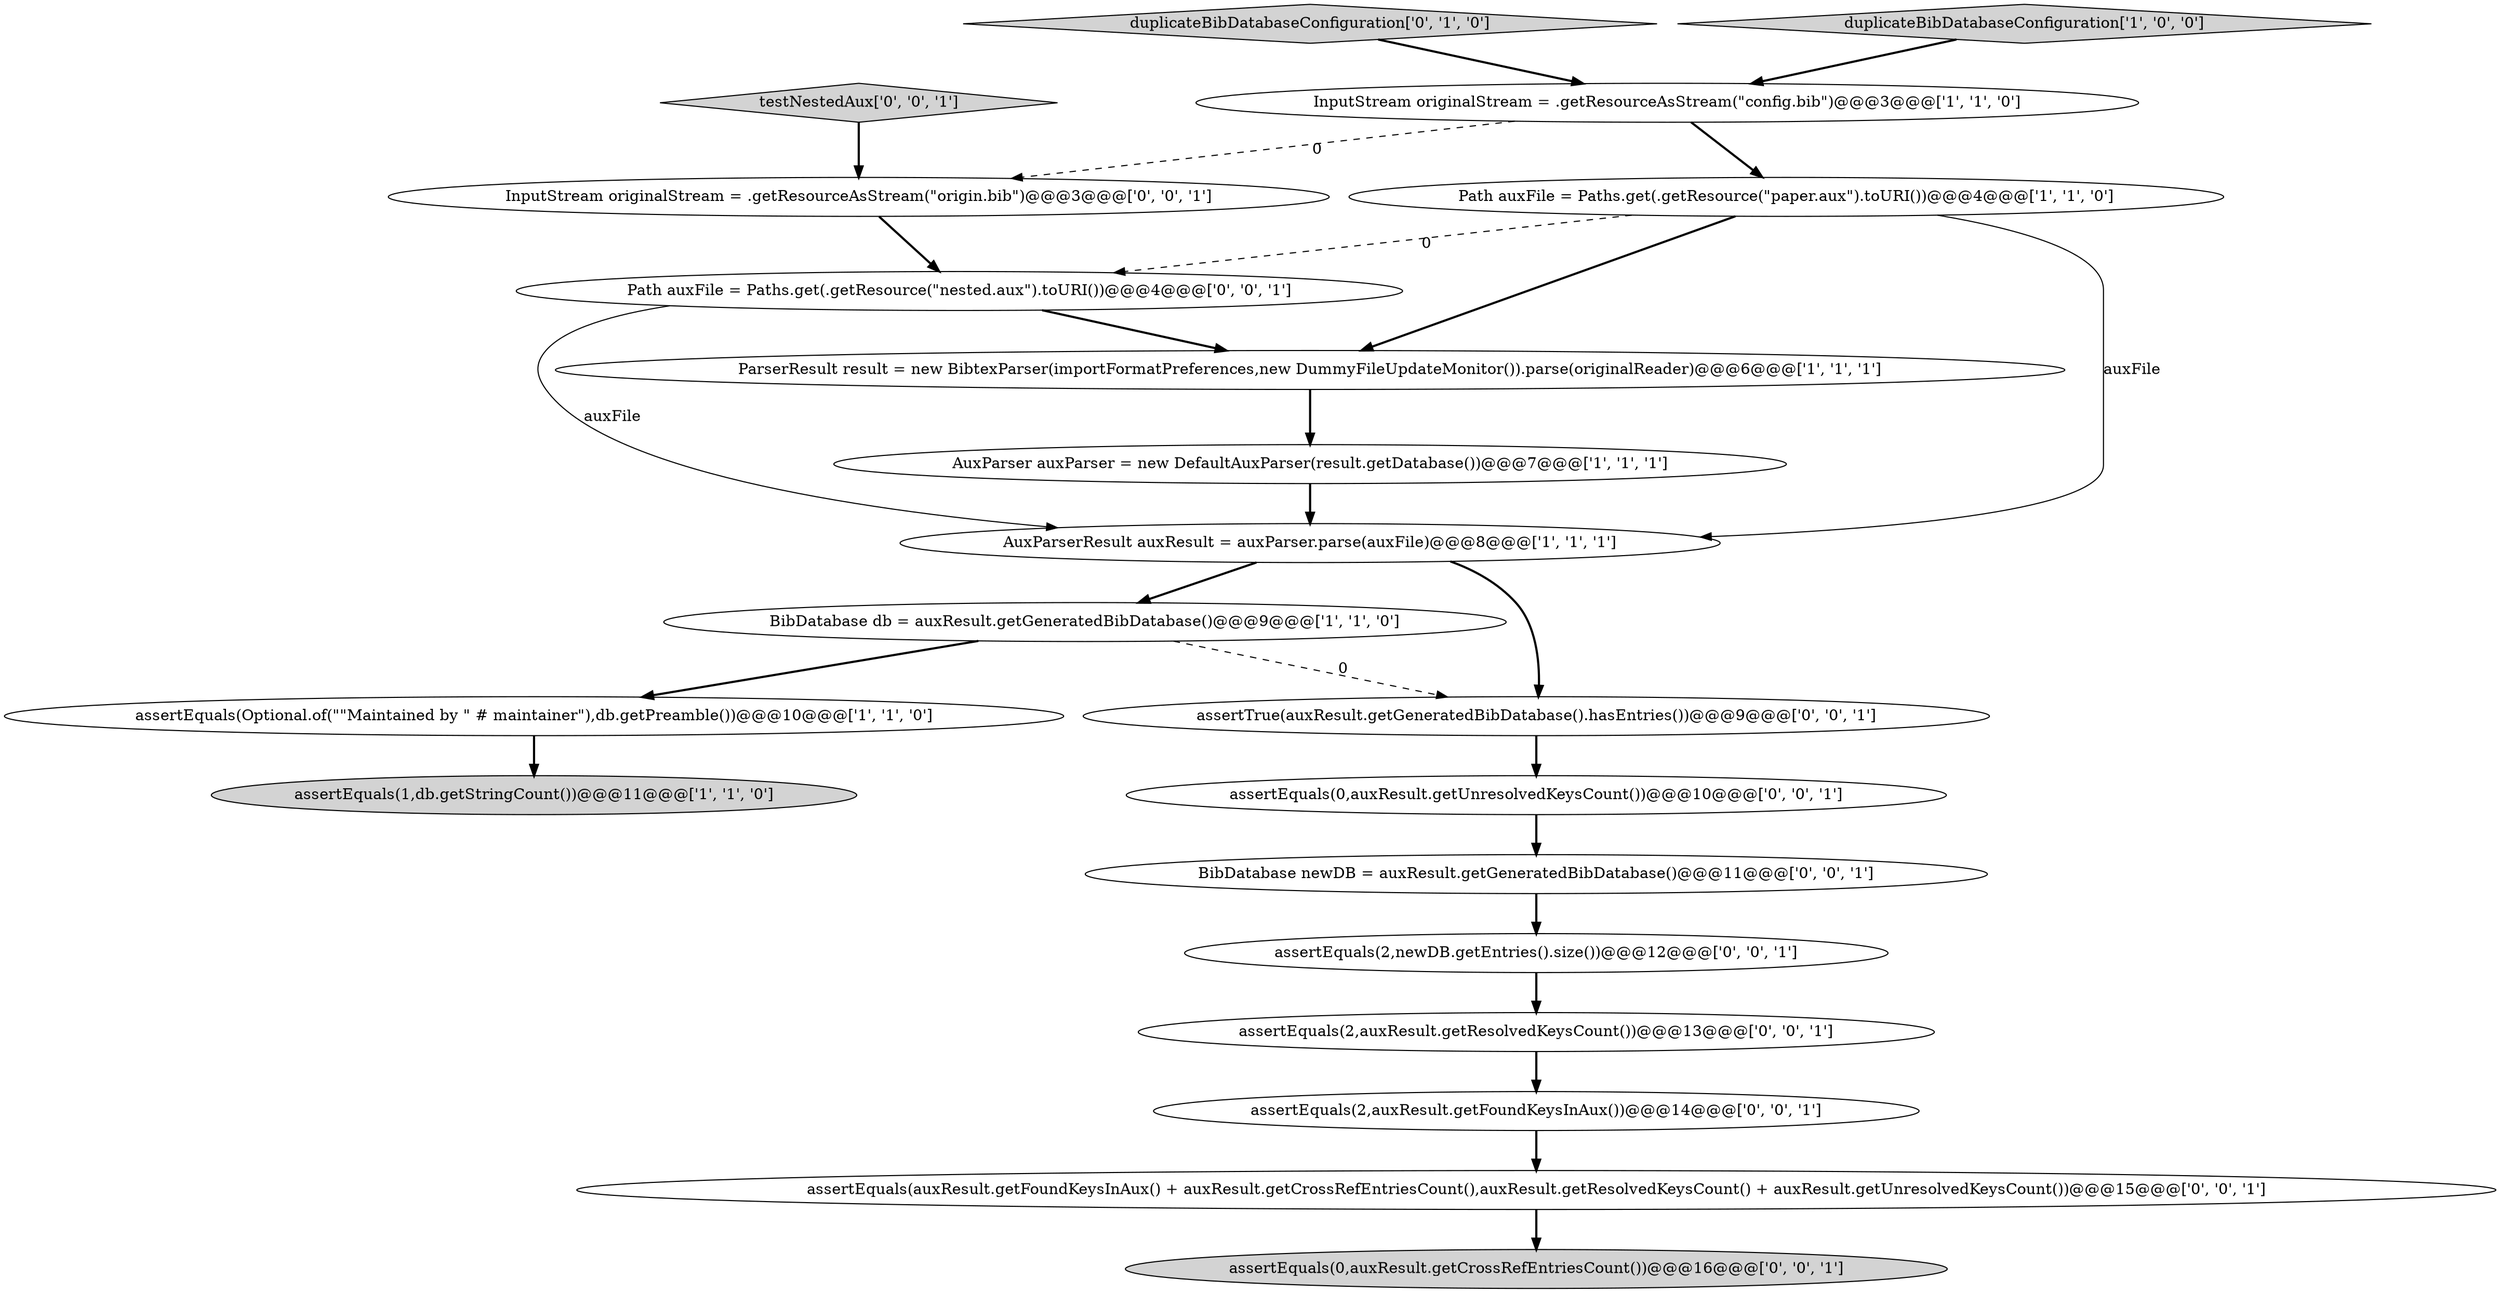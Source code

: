 digraph {
6 [style = filled, label = "BibDatabase db = auxResult.getGeneratedBibDatabase()@@@9@@@['1', '1', '0']", fillcolor = white, shape = ellipse image = "AAA0AAABBB1BBB"];
3 [style = filled, label = "AuxParser auxParser = new DefaultAuxParser(result.getDatabase())@@@7@@@['1', '1', '1']", fillcolor = white, shape = ellipse image = "AAA0AAABBB1BBB"];
16 [style = filled, label = "testNestedAux['0', '0', '1']", fillcolor = lightgray, shape = diamond image = "AAA0AAABBB3BBB"];
17 [style = filled, label = "assertEquals(0,auxResult.getCrossRefEntriesCount())@@@16@@@['0', '0', '1']", fillcolor = lightgray, shape = ellipse image = "AAA0AAABBB3BBB"];
0 [style = filled, label = "ParserResult result = new BibtexParser(importFormatPreferences,new DummyFileUpdateMonitor()).parse(originalReader)@@@6@@@['1', '1', '1']", fillcolor = white, shape = ellipse image = "AAA0AAABBB1BBB"];
9 [style = filled, label = "duplicateBibDatabaseConfiguration['0', '1', '0']", fillcolor = lightgray, shape = diamond image = "AAA0AAABBB2BBB"];
5 [style = filled, label = "Path auxFile = Paths.get(.getResource(\"paper.aux\").toURI())@@@4@@@['1', '1', '0']", fillcolor = white, shape = ellipse image = "AAA0AAABBB1BBB"];
20 [style = filled, label = "BibDatabase newDB = auxResult.getGeneratedBibDatabase()@@@11@@@['0', '0', '1']", fillcolor = white, shape = ellipse image = "AAA0AAABBB3BBB"];
2 [style = filled, label = "assertEquals(Optional.of(\"\"Maintained by \" # maintainer\"),db.getPreamble())@@@10@@@['1', '1', '0']", fillcolor = white, shape = ellipse image = "AAA0AAABBB1BBB"];
10 [style = filled, label = "Path auxFile = Paths.get(.getResource(\"nested.aux\").toURI())@@@4@@@['0', '0', '1']", fillcolor = white, shape = ellipse image = "AAA0AAABBB3BBB"];
15 [style = filled, label = "assertEquals(auxResult.getFoundKeysInAux() + auxResult.getCrossRefEntriesCount(),auxResult.getResolvedKeysCount() + auxResult.getUnresolvedKeysCount())@@@15@@@['0', '0', '1']", fillcolor = white, shape = ellipse image = "AAA0AAABBB3BBB"];
1 [style = filled, label = "AuxParserResult auxResult = auxParser.parse(auxFile)@@@8@@@['1', '1', '1']", fillcolor = white, shape = ellipse image = "AAA0AAABBB1BBB"];
12 [style = filled, label = "assertEquals(2,newDB.getEntries().size())@@@12@@@['0', '0', '1']", fillcolor = white, shape = ellipse image = "AAA0AAABBB3BBB"];
11 [style = filled, label = "assertEquals(2,auxResult.getResolvedKeysCount())@@@13@@@['0', '0', '1']", fillcolor = white, shape = ellipse image = "AAA0AAABBB3BBB"];
18 [style = filled, label = "InputStream originalStream = .getResourceAsStream(\"origin.bib\")@@@3@@@['0', '0', '1']", fillcolor = white, shape = ellipse image = "AAA0AAABBB3BBB"];
13 [style = filled, label = "assertEquals(0,auxResult.getUnresolvedKeysCount())@@@10@@@['0', '0', '1']", fillcolor = white, shape = ellipse image = "AAA0AAABBB3BBB"];
19 [style = filled, label = "assertTrue(auxResult.getGeneratedBibDatabase().hasEntries())@@@9@@@['0', '0', '1']", fillcolor = white, shape = ellipse image = "AAA0AAABBB3BBB"];
7 [style = filled, label = "duplicateBibDatabaseConfiguration['1', '0', '0']", fillcolor = lightgray, shape = diamond image = "AAA0AAABBB1BBB"];
8 [style = filled, label = "assertEquals(1,db.getStringCount())@@@11@@@['1', '1', '0']", fillcolor = lightgray, shape = ellipse image = "AAA0AAABBB1BBB"];
14 [style = filled, label = "assertEquals(2,auxResult.getFoundKeysInAux())@@@14@@@['0', '0', '1']", fillcolor = white, shape = ellipse image = "AAA0AAABBB3BBB"];
4 [style = filled, label = "InputStream originalStream = .getResourceAsStream(\"config.bib\")@@@3@@@['1', '1', '0']", fillcolor = white, shape = ellipse image = "AAA0AAABBB1BBB"];
0->3 [style = bold, label=""];
4->18 [style = dashed, label="0"];
16->18 [style = bold, label=""];
3->1 [style = bold, label=""];
11->14 [style = bold, label=""];
9->4 [style = bold, label=""];
12->11 [style = bold, label=""];
7->4 [style = bold, label=""];
10->1 [style = solid, label="auxFile"];
6->2 [style = bold, label=""];
5->1 [style = solid, label="auxFile"];
15->17 [style = bold, label=""];
1->6 [style = bold, label=""];
19->13 [style = bold, label=""];
18->10 [style = bold, label=""];
5->0 [style = bold, label=""];
5->10 [style = dashed, label="0"];
10->0 [style = bold, label=""];
6->19 [style = dashed, label="0"];
20->12 [style = bold, label=""];
14->15 [style = bold, label=""];
1->19 [style = bold, label=""];
4->5 [style = bold, label=""];
2->8 [style = bold, label=""];
13->20 [style = bold, label=""];
}
